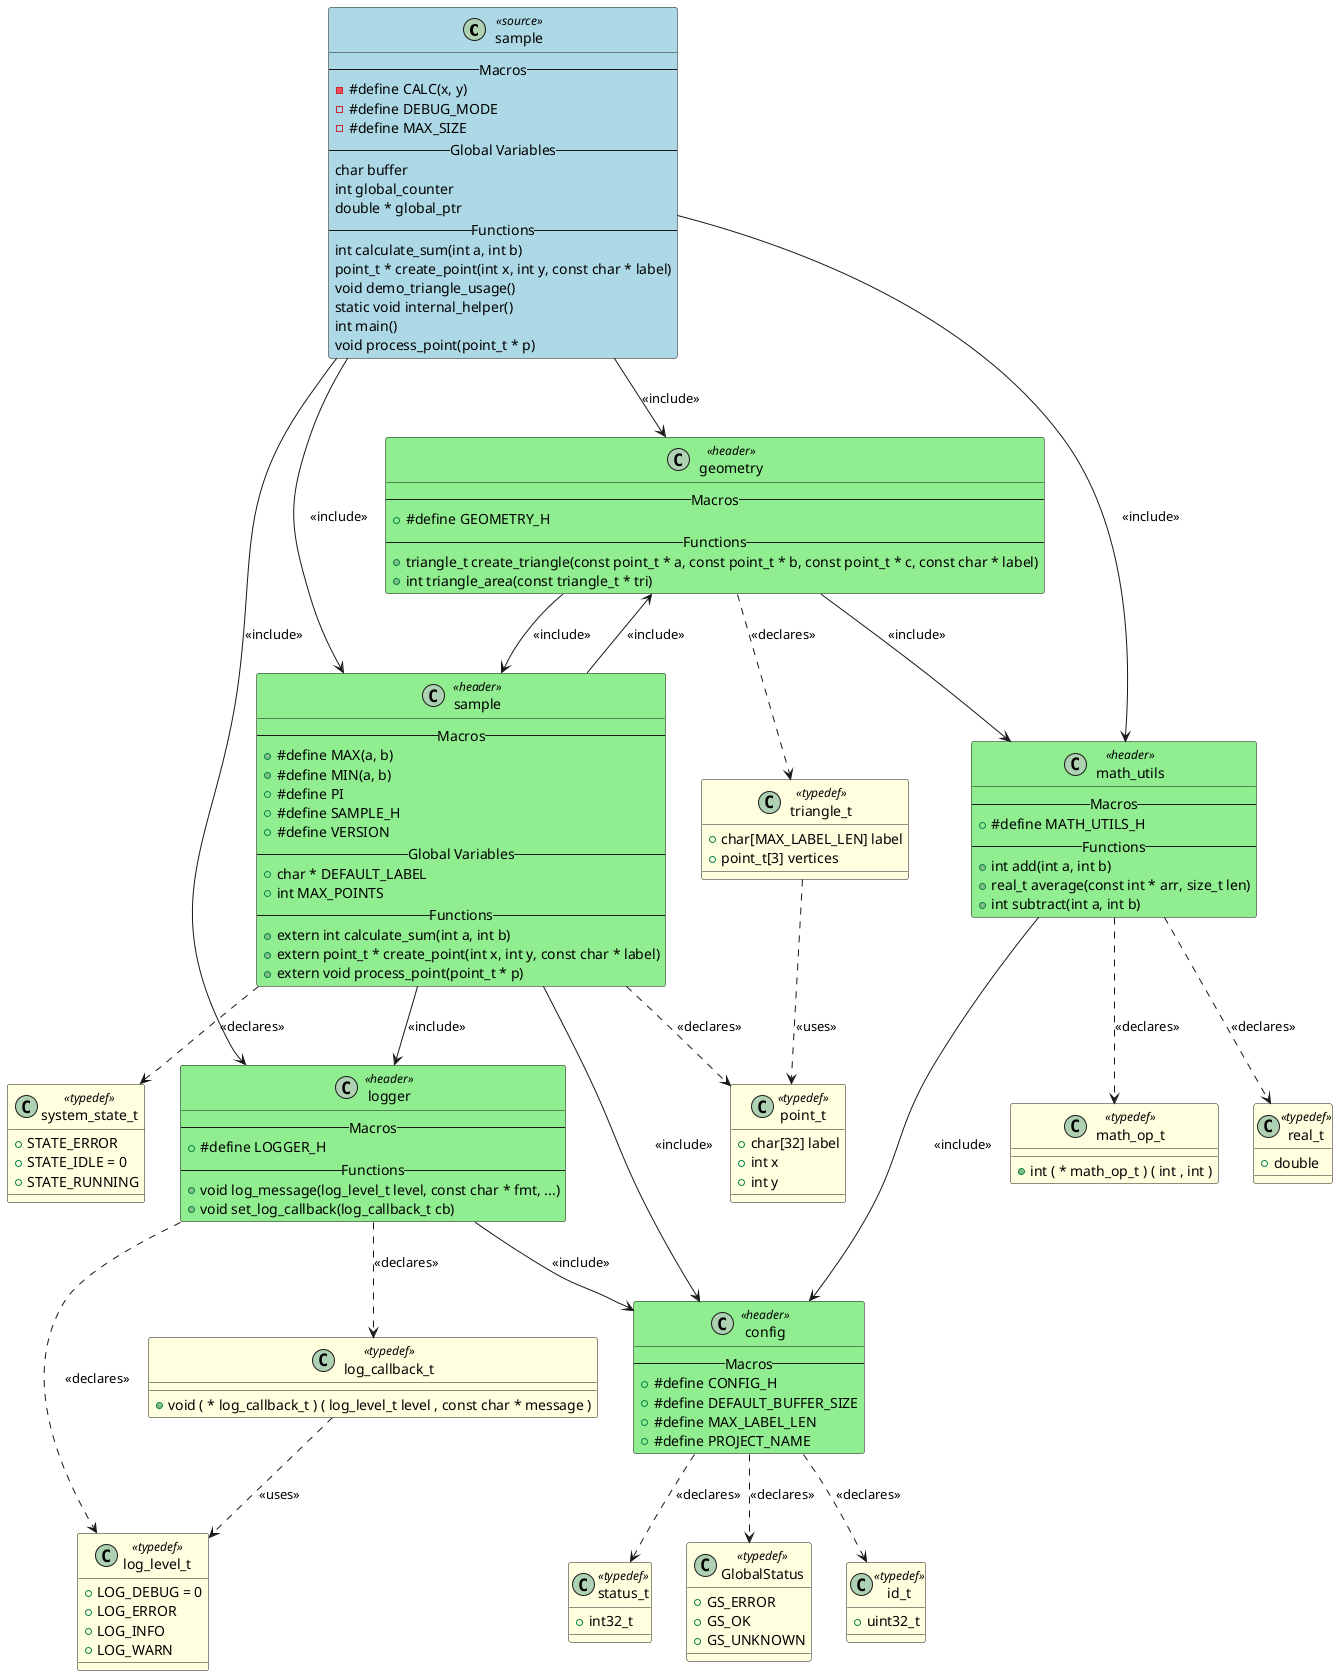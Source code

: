 @startuml sample

class "sample" as SAMPLE <<source>> #LightBlue
{
    -- Macros --
    - #define CALC(x, y)
    - #define DEBUG_MODE
    - #define MAX_SIZE
    -- Global Variables --
    char buffer
    int global_counter
    double * global_ptr
    -- Functions --
    int calculate_sum(int a, int b)
    point_t * create_point(int x, int y, const char * label)
    void demo_triangle_usage()
    static void internal_helper()
    int main()
    void process_point(point_t * p)
}

class "config" as HEADER_CONFIG <<header>> #LightGreen
{
    -- Macros --
    + #define CONFIG_H
    + #define DEFAULT_BUFFER_SIZE
    + #define MAX_LABEL_LEN
    + #define PROJECT_NAME
}

class "geometry" as HEADER_GEOMETRY <<header>> #LightGreen
{
    -- Macros --
    + #define GEOMETRY_H
    -- Functions --
    + triangle_t create_triangle(const point_t * a, const point_t * b, const point_t * c, const char * label)
    + int triangle_area(const triangle_t * tri)
}

class "logger" as HEADER_LOGGER <<header>> #LightGreen
{
    -- Macros --
    + #define LOGGER_H
    -- Functions --
    + void log_message(log_level_t level, const char * fmt, ...)
    + void set_log_callback(log_callback_t cb)
}

class "math_utils" as HEADER_MATH_UTILS <<header>> #LightGreen
{
    -- Macros --
    + #define MATH_UTILS_H
    -- Functions --
    + int add(int a, int b)
    + real_t average(const int * arr, size_t len)
    + int subtract(int a, int b)
}

class "sample" as HEADER_SAMPLE <<header>> #LightGreen
{
    -- Macros --
    + #define MAX(a, b)
    + #define MIN(a, b)
    + #define PI
    + #define SAMPLE_H
    + #define VERSION
    -- Global Variables --
    + char * DEFAULT_LABEL
    + int MAX_POINTS
    -- Functions --
    + extern int calculate_sum(int a, int b)
    + extern point_t * create_point(int x, int y, const char * label)
    + extern void process_point(point_t * p)
}

class "GlobalStatus" as TYPEDEF_GLOBALSTATUS <<typedef>> #LightYellow
{
    + GS_ERROR
    + GS_OK
    + GS_UNKNOWN
}

class "id_t" as TYPEDEF_ID_T <<typedef>> #LightYellow
{
    + uint32_t
}

class "status_t" as TYPEDEF_STATUS_T <<typedef>> #LightYellow
{
    + int32_t
}

class "triangle_t" as TYPEDEF_TRIANGLE_T <<typedef>> #LightYellow
{
    + char[MAX_LABEL_LEN] label
    + point_t[3] vertices
}

class "log_level_t" as TYPEDEF_LOG_LEVEL_T <<typedef>> #LightYellow
{
    + LOG_DEBUG = 0
    + LOG_ERROR
    + LOG_INFO
    + LOG_WARN
}

class "log_callback_t" as TYPEDEF_LOG_CALLBACK_T <<typedef>> #LightYellow
{
    + void ( * log_callback_t ) ( log_level_t level , const char * message )
}

class "math_op_t" as TYPEDEF_MATH_OP_T <<typedef>> #LightYellow
{
    + int ( * math_op_t ) ( int , int )
}

class "real_t" as TYPEDEF_REAL_T <<typedef>> #LightYellow
{
    + double
}

class "point_t" as TYPEDEF_POINT_T <<typedef>> #LightYellow
{
    + char[32] label
    + int x
    + int y
}

class "system_state_t" as TYPEDEF_SYSTEM_STATE_T <<typedef>> #LightYellow
{
    + STATE_ERROR
    + STATE_IDLE = 0
    + STATE_RUNNING
}


' Include relationships
HEADER_GEOMETRY --> HEADER_MATH_UTILS : <<include>>
HEADER_GEOMETRY --> HEADER_SAMPLE : <<include>>
HEADER_LOGGER --> HEADER_CONFIG : <<include>>
HEADER_MATH_UTILS --> HEADER_CONFIG : <<include>>
SAMPLE --> HEADER_GEOMETRY : <<include>>
SAMPLE --> HEADER_LOGGER : <<include>>
SAMPLE --> HEADER_MATH_UTILS : <<include>>
SAMPLE --> HEADER_SAMPLE : <<include>>
HEADER_SAMPLE --> HEADER_CONFIG : <<include>>
HEADER_SAMPLE --> HEADER_GEOMETRY : <<include>>
HEADER_SAMPLE --> HEADER_LOGGER : <<include>>

' Declaration relationships
HEADER_CONFIG ..> TYPEDEF_GLOBALSTATUS : <<declares>>
HEADER_CONFIG ..> TYPEDEF_ID_T : <<declares>>
HEADER_CONFIG ..> TYPEDEF_STATUS_T : <<declares>>
HEADER_GEOMETRY ..> TYPEDEF_TRIANGLE_T : <<declares>>
HEADER_LOGGER ..> TYPEDEF_LOG_LEVEL_T : <<declares>>
HEADER_LOGGER ..> TYPEDEF_LOG_CALLBACK_T : <<declares>>
HEADER_MATH_UTILS ..> TYPEDEF_MATH_OP_T : <<declares>>
HEADER_MATH_UTILS ..> TYPEDEF_REAL_T : <<declares>>
HEADER_SAMPLE ..> TYPEDEF_POINT_T : <<declares>>
HEADER_SAMPLE ..> TYPEDEF_SYSTEM_STATE_T : <<declares>>

' Uses relationships
TYPEDEF_TRIANGLE_T ..> TYPEDEF_POINT_T : <<uses>>
TYPEDEF_LOG_CALLBACK_T ..> TYPEDEF_LOG_LEVEL_T : <<uses>>

@enduml